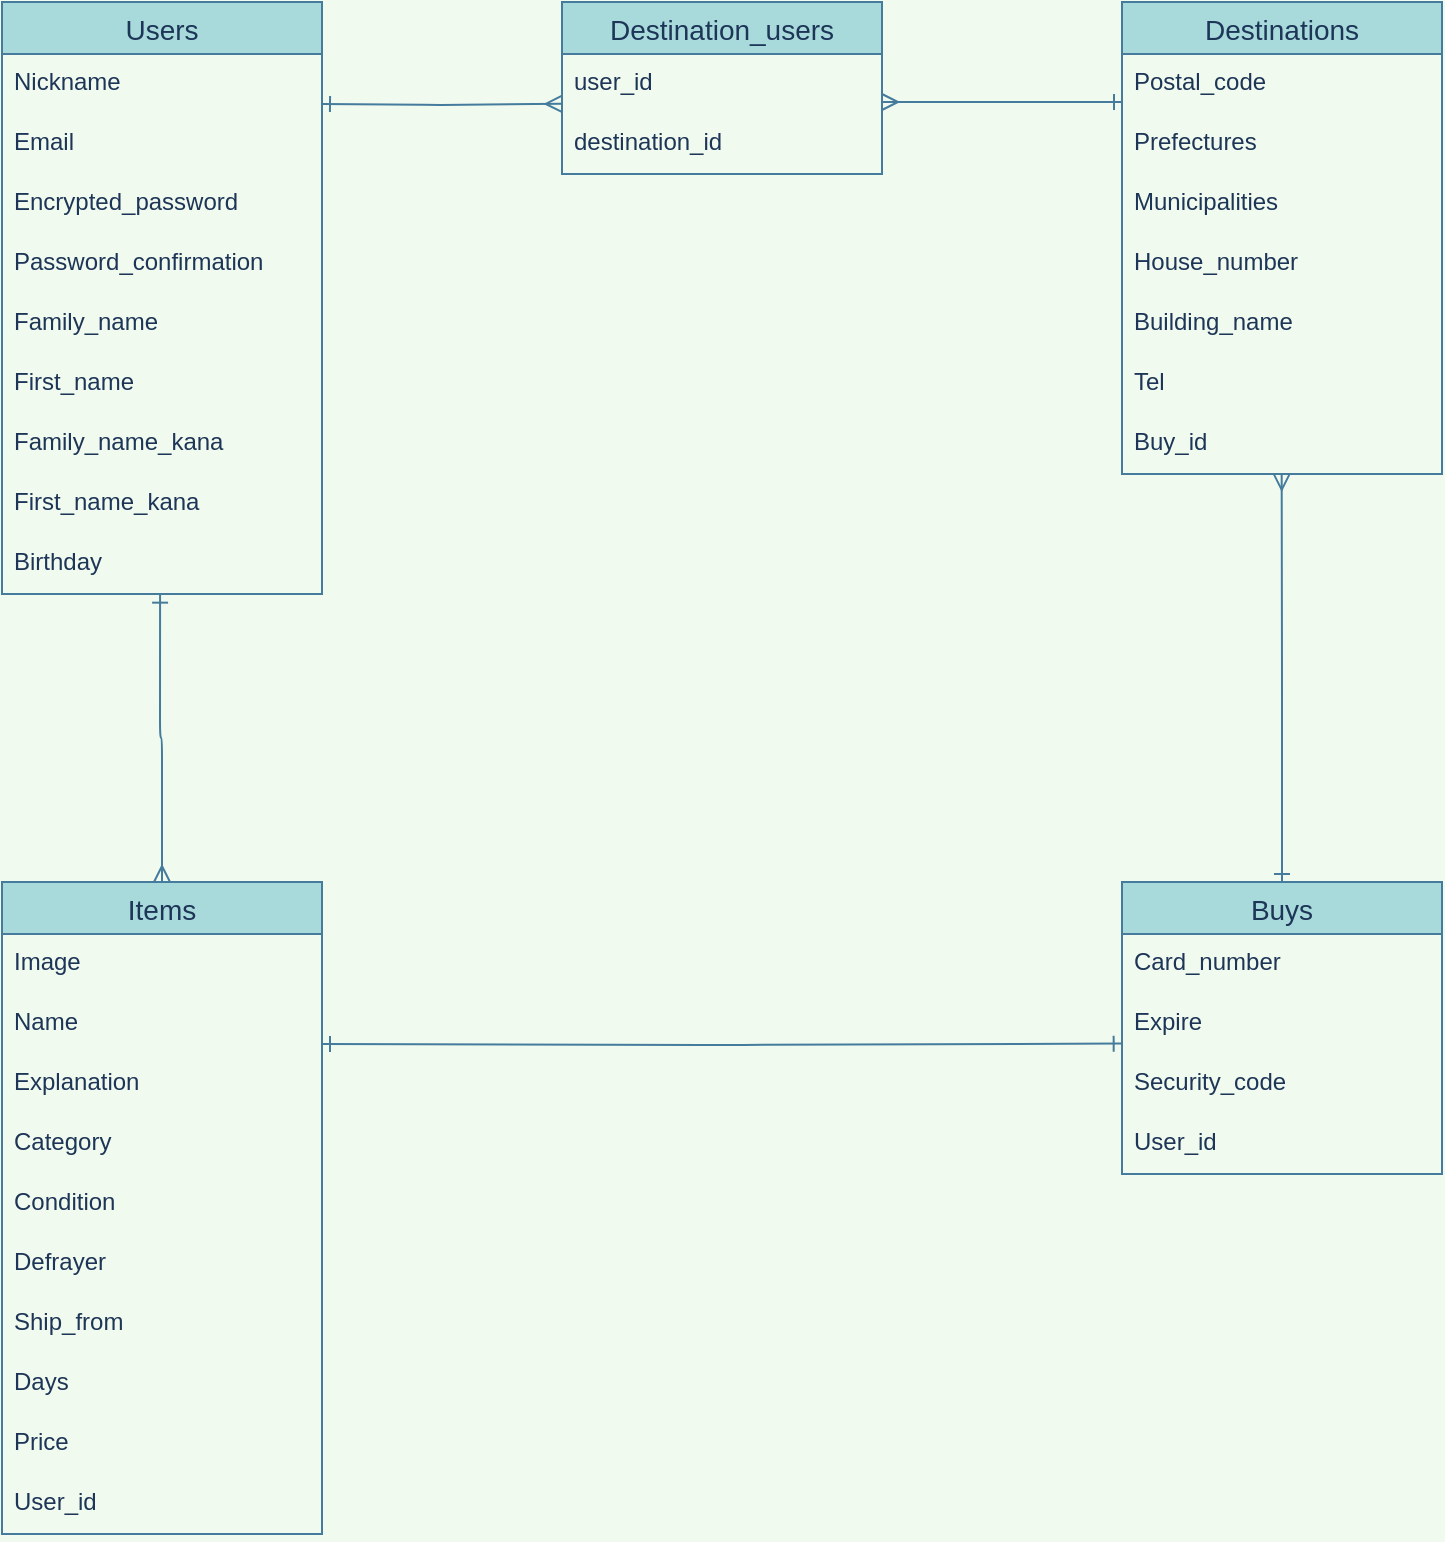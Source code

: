 <mxfile>
    <diagram id="AysmkoYPDkqJpq9VgZ2o" name="ページ1">
        <mxGraphModel dx="639" dy="638" grid="1" gridSize="10" guides="1" tooltips="1" connect="1" arrows="1" fold="1" page="1" pageScale="1" pageWidth="827" pageHeight="1169" background="#F1FAEE" math="0" shadow="0">
            <root>
                <mxCell id="0"/>
                <mxCell id="1" parent="0"/>
                <mxCell id="2" value="Users" style="swimlane;fontStyle=0;childLayout=stackLayout;horizontal=1;startSize=26;horizontalStack=0;resizeParent=1;resizeParentMax=0;resizeLast=0;collapsible=1;marginBottom=0;align=center;fontSize=14;fillColor=#A8DADC;strokeColor=#457B9D;fontColor=#1D3557;" vertex="1" parent="1">
                    <mxGeometry x="40" y="40" width="160" height="296" as="geometry"/>
                </mxCell>
                <mxCell id="3" value="Nickname" style="text;strokeColor=none;fillColor=none;spacingLeft=4;spacingRight=4;overflow=hidden;rotatable=0;points=[[0,0.5],[1,0.5]];portConstraint=eastwest;fontSize=12;fontColor=#1D3557;" vertex="1" parent="2">
                    <mxGeometry y="26" width="160" height="30" as="geometry"/>
                </mxCell>
                <mxCell id="4" value="Email" style="text;strokeColor=none;fillColor=none;spacingLeft=4;spacingRight=4;overflow=hidden;rotatable=0;points=[[0,0.5],[1,0.5]];portConstraint=eastwest;fontSize=12;fontColor=#1D3557;" vertex="1" parent="2">
                    <mxGeometry y="56" width="160" height="30" as="geometry"/>
                </mxCell>
                <mxCell id="7" value="Encrypted_password" style="text;strokeColor=none;fillColor=none;spacingLeft=4;spacingRight=4;overflow=hidden;rotatable=0;points=[[0,0.5],[1,0.5]];portConstraint=eastwest;fontSize=12;fontColor=#1D3557;" vertex="1" parent="2">
                    <mxGeometry y="86" width="160" height="30" as="geometry"/>
                </mxCell>
                <mxCell id="8" value="Password_confirmation" style="text;strokeColor=none;fillColor=none;spacingLeft=4;spacingRight=4;overflow=hidden;rotatable=0;points=[[0,0.5],[1,0.5]];portConstraint=eastwest;fontSize=12;fontColor=#1D3557;" vertex="1" parent="2">
                    <mxGeometry y="116" width="160" height="30" as="geometry"/>
                </mxCell>
                <mxCell id="9" value="Family_name " style="text;strokeColor=none;fillColor=none;spacingLeft=4;spacingRight=4;overflow=hidden;rotatable=0;points=[[0,0.5],[1,0.5]];portConstraint=eastwest;fontSize=12;fontColor=#1D3557;" vertex="1" parent="2">
                    <mxGeometry y="146" width="160" height="30" as="geometry"/>
                </mxCell>
                <mxCell id="10" value="First_name" style="text;strokeColor=none;fillColor=none;spacingLeft=4;spacingRight=4;overflow=hidden;rotatable=0;points=[[0,0.5],[1,0.5]];portConstraint=eastwest;fontSize=12;fontColor=#1D3557;" vertex="1" parent="2">
                    <mxGeometry y="176" width="160" height="30" as="geometry"/>
                </mxCell>
                <mxCell id="13" value="Family_name_kana" style="text;strokeColor=none;fillColor=none;spacingLeft=4;spacingRight=4;overflow=hidden;rotatable=0;points=[[0,0.5],[1,0.5]];portConstraint=eastwest;fontSize=12;fontColor=#1D3557;" vertex="1" parent="2">
                    <mxGeometry y="206" width="160" height="30" as="geometry"/>
                </mxCell>
                <mxCell id="12" value="First_name_kana" style="text;strokeColor=none;fillColor=none;spacingLeft=4;spacingRight=4;overflow=hidden;rotatable=0;points=[[0,0.5],[1,0.5]];portConstraint=eastwest;fontSize=12;fontColor=#1D3557;" vertex="1" parent="2">
                    <mxGeometry y="236" width="160" height="30" as="geometry"/>
                </mxCell>
                <mxCell id="11" value="Birthday" style="text;strokeColor=none;fillColor=none;spacingLeft=4;spacingRight=4;overflow=hidden;rotatable=0;points=[[0,0.5],[1,0.5]];portConstraint=eastwest;fontSize=12;fontColor=#1D3557;" vertex="1" parent="2">
                    <mxGeometry y="266" width="160" height="30" as="geometry"/>
                </mxCell>
                <mxCell id="14" value="Items" style="swimlane;fontStyle=0;childLayout=stackLayout;horizontal=1;startSize=26;horizontalStack=0;resizeParent=1;resizeParentMax=0;resizeLast=0;collapsible=1;marginBottom=0;align=center;fontSize=14;fillColor=#A8DADC;strokeColor=#457B9D;fontColor=#1D3557;" vertex="1" parent="1">
                    <mxGeometry x="40" y="480" width="160" height="326" as="geometry"/>
                </mxCell>
                <mxCell id="15" value="Image" style="text;strokeColor=none;fillColor=none;spacingLeft=4;spacingRight=4;overflow=hidden;rotatable=0;points=[[0,0.5],[1,0.5]];portConstraint=eastwest;fontSize=12;fontColor=#1D3557;" vertex="1" parent="14">
                    <mxGeometry y="26" width="160" height="30" as="geometry"/>
                </mxCell>
                <mxCell id="16" value="Name" style="text;strokeColor=none;fillColor=none;spacingLeft=4;spacingRight=4;overflow=hidden;rotatable=0;points=[[0,0.5],[1,0.5]];portConstraint=eastwest;fontSize=12;fontColor=#1D3557;" vertex="1" parent="14">
                    <mxGeometry y="56" width="160" height="30" as="geometry"/>
                </mxCell>
                <mxCell id="24" value="Explanation" style="text;strokeColor=none;fillColor=none;spacingLeft=4;spacingRight=4;overflow=hidden;rotatable=0;points=[[0,0.5],[1,0.5]];portConstraint=eastwest;fontSize=12;fontColor=#1D3557;" vertex="1" parent="14">
                    <mxGeometry y="86" width="160" height="30" as="geometry"/>
                </mxCell>
                <mxCell id="23" value="Category" style="text;strokeColor=none;fillColor=none;spacingLeft=4;spacingRight=4;overflow=hidden;rotatable=0;points=[[0,0.5],[1,0.5]];portConstraint=eastwest;fontSize=12;fontColor=#1D3557;" vertex="1" parent="14">
                    <mxGeometry y="116" width="160" height="30" as="geometry"/>
                </mxCell>
                <mxCell id="22" value="Condition" style="text;strokeColor=none;fillColor=none;spacingLeft=4;spacingRight=4;overflow=hidden;rotatable=0;points=[[0,0.5],[1,0.5]];portConstraint=eastwest;fontSize=12;fontColor=#1D3557;" vertex="1" parent="14">
                    <mxGeometry y="146" width="160" height="30" as="geometry"/>
                </mxCell>
                <mxCell id="21" value="Defrayer" style="text;strokeColor=none;fillColor=none;spacingLeft=4;spacingRight=4;overflow=hidden;rotatable=0;points=[[0,0.5],[1,0.5]];portConstraint=eastwest;fontSize=12;fontColor=#1D3557;" vertex="1" parent="14">
                    <mxGeometry y="176" width="160" height="30" as="geometry"/>
                </mxCell>
                <mxCell id="20" value="Ship_from" style="text;strokeColor=none;fillColor=none;spacingLeft=4;spacingRight=4;overflow=hidden;rotatable=0;points=[[0,0.5],[1,0.5]];portConstraint=eastwest;fontSize=12;fontColor=#1D3557;" vertex="1" parent="14">
                    <mxGeometry y="206" width="160" height="30" as="geometry"/>
                </mxCell>
                <mxCell id="19" value="Days" style="text;strokeColor=none;fillColor=none;spacingLeft=4;spacingRight=4;overflow=hidden;rotatable=0;points=[[0,0.5],[1,0.5]];portConstraint=eastwest;fontSize=12;fontColor=#1D3557;" vertex="1" parent="14">
                    <mxGeometry y="236" width="160" height="30" as="geometry"/>
                </mxCell>
                <mxCell id="18" value="Price" style="text;strokeColor=none;fillColor=none;spacingLeft=4;spacingRight=4;overflow=hidden;rotatable=0;points=[[0,0.5],[1,0.5]];portConstraint=eastwest;fontSize=12;fontColor=#1D3557;" vertex="1" parent="14">
                    <mxGeometry y="266" width="160" height="30" as="geometry"/>
                </mxCell>
                <mxCell id="17" value="User_id" style="text;strokeColor=none;fillColor=none;spacingLeft=4;spacingRight=4;overflow=hidden;rotatable=0;points=[[0,0.5],[1,0.5]];portConstraint=eastwest;fontSize=12;fontColor=#1D3557;" vertex="1" parent="14">
                    <mxGeometry y="296" width="160" height="30" as="geometry"/>
                </mxCell>
                <mxCell id="25" value="Destinations" style="swimlane;fontStyle=0;childLayout=stackLayout;horizontal=1;startSize=26;horizontalStack=0;resizeParent=1;resizeParentMax=0;resizeLast=0;collapsible=1;marginBottom=0;align=center;fontSize=14;fillColor=#A8DADC;strokeColor=#457B9D;fontColor=#1D3557;" vertex="1" parent="1">
                    <mxGeometry x="600" y="40" width="160" height="236" as="geometry"/>
                </mxCell>
                <mxCell id="26" value="Postal_code" style="text;strokeColor=none;fillColor=none;spacingLeft=4;spacingRight=4;overflow=hidden;rotatable=0;points=[[0,0.5],[1,0.5]];portConstraint=eastwest;fontSize=12;fontColor=#1D3557;" vertex="1" parent="25">
                    <mxGeometry y="26" width="160" height="30" as="geometry"/>
                </mxCell>
                <mxCell id="27" value="Prefectures" style="text;strokeColor=none;fillColor=none;spacingLeft=4;spacingRight=4;overflow=hidden;rotatable=0;points=[[0,0.5],[1,0.5]];portConstraint=eastwest;fontSize=12;fontColor=#1D3557;" vertex="1" parent="25">
                    <mxGeometry y="56" width="160" height="30" as="geometry"/>
                </mxCell>
                <mxCell id="33" value="Municipalities" style="text;strokeColor=none;fillColor=none;spacingLeft=4;spacingRight=4;overflow=hidden;rotatable=0;points=[[0,0.5],[1,0.5]];portConstraint=eastwest;fontSize=12;fontColor=#1D3557;" vertex="1" parent="25">
                    <mxGeometry y="86" width="160" height="30" as="geometry"/>
                </mxCell>
                <mxCell id="32" value="House_number" style="text;strokeColor=none;fillColor=none;spacingLeft=4;spacingRight=4;overflow=hidden;rotatable=0;points=[[0,0.5],[1,0.5]];portConstraint=eastwest;fontSize=12;fontColor=#1D3557;" vertex="1" parent="25">
                    <mxGeometry y="116" width="160" height="30" as="geometry"/>
                </mxCell>
                <mxCell id="31" value="Building_name" style="text;strokeColor=none;fillColor=none;spacingLeft=4;spacingRight=4;overflow=hidden;rotatable=0;points=[[0,0.5],[1,0.5]];portConstraint=eastwest;fontSize=12;fontColor=#1D3557;" vertex="1" parent="25">
                    <mxGeometry y="146" width="160" height="30" as="geometry"/>
                </mxCell>
                <mxCell id="30" value="Tel" style="text;strokeColor=none;fillColor=none;spacingLeft=4;spacingRight=4;overflow=hidden;rotatable=0;points=[[0,0.5],[1,0.5]];portConstraint=eastwest;fontSize=12;fontColor=#1D3557;" vertex="1" parent="25">
                    <mxGeometry y="176" width="160" height="30" as="geometry"/>
                </mxCell>
                <mxCell id="28" value="Buy_id" style="text;strokeColor=none;fillColor=none;spacingLeft=4;spacingRight=4;overflow=hidden;rotatable=0;points=[[0,0.5],[1,0.5]];portConstraint=eastwest;fontSize=12;fontColor=#1D3557;" vertex="1" parent="25">
                    <mxGeometry y="206" width="160" height="30" as="geometry"/>
                </mxCell>
                <mxCell id="34" value="Destination_users" style="swimlane;fontStyle=0;childLayout=stackLayout;horizontal=1;startSize=26;horizontalStack=0;resizeParent=1;resizeParentMax=0;resizeLast=0;collapsible=1;marginBottom=0;align=center;fontSize=14;fillColor=#A8DADC;strokeColor=#457B9D;fontColor=#1D3557;" vertex="1" parent="1">
                    <mxGeometry x="320" y="40" width="160" height="86" as="geometry"/>
                </mxCell>
                <mxCell id="35" value="user_id" style="text;strokeColor=none;fillColor=none;spacingLeft=4;spacingRight=4;overflow=hidden;rotatable=0;points=[[0,0.5],[1,0.5]];portConstraint=eastwest;fontSize=12;fontColor=#1D3557;" vertex="1" parent="34">
                    <mxGeometry y="26" width="160" height="30" as="geometry"/>
                </mxCell>
                <mxCell id="36" value="destination_id" style="text;strokeColor=none;fillColor=none;spacingLeft=4;spacingRight=4;overflow=hidden;rotatable=0;points=[[0,0.5],[1,0.5]];portConstraint=eastwest;fontSize=12;fontColor=#1D3557;" vertex="1" parent="34">
                    <mxGeometry y="56" width="160" height="30" as="geometry"/>
                </mxCell>
                <mxCell id="48" style="edgeStyle=orthogonalEdgeStyle;orthogonalLoop=1;jettySize=auto;html=1;exitX=0.5;exitY=0;exitDx=0;exitDy=0;startArrow=ERone;startFill=0;endArrow=ERmany;endFill=0;entryX=0.499;entryY=0.998;entryDx=0;entryDy=0;entryPerimeter=0;strokeColor=#457B9D;fontColor=#1D3557;labelBackgroundColor=#F1FAEE;" edge="1" parent="1" source="38" target="28">
                    <mxGeometry relative="1" as="geometry">
                        <mxPoint x="719.824" y="350" as="targetPoint"/>
                        <Array as="points"/>
                    </mxGeometry>
                </mxCell>
                <mxCell id="38" value="Buys" style="swimlane;fontStyle=0;childLayout=stackLayout;horizontal=1;startSize=26;horizontalStack=0;resizeParent=1;resizeParentMax=0;resizeLast=0;collapsible=1;marginBottom=0;align=center;fontSize=14;fillColor=#A8DADC;strokeColor=#457B9D;fontColor=#1D3557;" vertex="1" parent="1">
                    <mxGeometry x="600" y="480" width="160" height="146" as="geometry"/>
                </mxCell>
                <mxCell id="39" value="Card_number" style="text;strokeColor=none;fillColor=none;spacingLeft=4;spacingRight=4;overflow=hidden;rotatable=0;points=[[0,0.5],[1,0.5]];portConstraint=eastwest;fontSize=12;fontColor=#1D3557;" vertex="1" parent="38">
                    <mxGeometry y="26" width="160" height="30" as="geometry"/>
                </mxCell>
                <mxCell id="40" value="Expire" style="text;strokeColor=none;fillColor=none;spacingLeft=4;spacingRight=4;overflow=hidden;rotatable=0;points=[[0,0.5],[1,0.5]];portConstraint=eastwest;fontSize=12;fontColor=#1D3557;" vertex="1" parent="38">
                    <mxGeometry y="56" width="160" height="30" as="geometry"/>
                </mxCell>
                <mxCell id="42" value="Security_code" style="text;strokeColor=none;fillColor=none;spacingLeft=4;spacingRight=4;overflow=hidden;rotatable=0;points=[[0,0.5],[1,0.5]];portConstraint=eastwest;fontSize=12;fontColor=#1D3557;" vertex="1" parent="38">
                    <mxGeometry y="86" width="160" height="30" as="geometry"/>
                </mxCell>
                <mxCell id="41" value="User_id" style="text;strokeColor=none;fillColor=none;spacingLeft=4;spacingRight=4;overflow=hidden;rotatable=0;points=[[0,0.5],[1,0.5]];portConstraint=eastwest;fontSize=12;fontColor=#1D3557;" vertex="1" parent="38">
                    <mxGeometry y="116" width="160" height="30" as="geometry"/>
                </mxCell>
                <mxCell id="43" style="edgeStyle=orthogonalEdgeStyle;orthogonalLoop=1;jettySize=auto;html=1;endArrow=ERmany;endFill=0;startArrow=ERone;startFill=0;entryX=-0.001;entryY=0.83;entryDx=0;entryDy=0;entryPerimeter=0;strokeColor=#457B9D;fontColor=#1D3557;labelBackgroundColor=#F1FAEE;" edge="1" parent="1" target="35">
                    <mxGeometry relative="1" as="geometry">
                        <mxPoint x="200" y="91" as="sourcePoint"/>
                        <mxPoint x="315" y="91" as="targetPoint"/>
                        <Array as="points"/>
                    </mxGeometry>
                </mxCell>
                <mxCell id="44" style="edgeStyle=orthogonalEdgeStyle;orthogonalLoop=1;jettySize=auto;html=1;startArrow=ERmany;startFill=0;endArrow=ERone;endFill=0;strokeColor=#457B9D;fontColor=#1D3557;labelBackgroundColor=#F1FAEE;" edge="1" parent="1">
                    <mxGeometry relative="1" as="geometry">
                        <mxPoint x="480" y="90" as="sourcePoint"/>
                        <mxPoint x="600" y="90" as="targetPoint"/>
                        <Array as="points">
                            <mxPoint x="480" y="90"/>
                            <mxPoint x="600" y="90"/>
                        </Array>
                    </mxGeometry>
                </mxCell>
                <mxCell id="45" style="edgeStyle=orthogonalEdgeStyle;orthogonalLoop=1;jettySize=auto;html=1;exitX=0.494;exitY=1.011;exitDx=0;exitDy=0;entryX=0.5;entryY=0;entryDx=0;entryDy=0;startArrow=ERone;startFill=0;endArrow=ERmany;endFill=0;exitPerimeter=0;strokeColor=#457B9D;fontColor=#1D3557;labelBackgroundColor=#F1FAEE;" edge="1" parent="1" source="11" target="14">
                    <mxGeometry relative="1" as="geometry"/>
                </mxCell>
                <mxCell id="47" style="edgeStyle=orthogonalEdgeStyle;orthogonalLoop=1;jettySize=auto;html=1;entryX=-0.001;entryY=0.827;entryDx=0;entryDy=0;startArrow=ERone;startFill=0;endArrow=ERone;endFill=0;entryPerimeter=0;strokeColor=#457B9D;fontColor=#1D3557;labelBackgroundColor=#F1FAEE;" edge="1" parent="1" target="40">
                    <mxGeometry relative="1" as="geometry">
                        <mxPoint x="200" y="561" as="sourcePoint"/>
                    </mxGeometry>
                </mxCell>
            </root>
        </mxGraphModel>
    </diagram>
</mxfile>